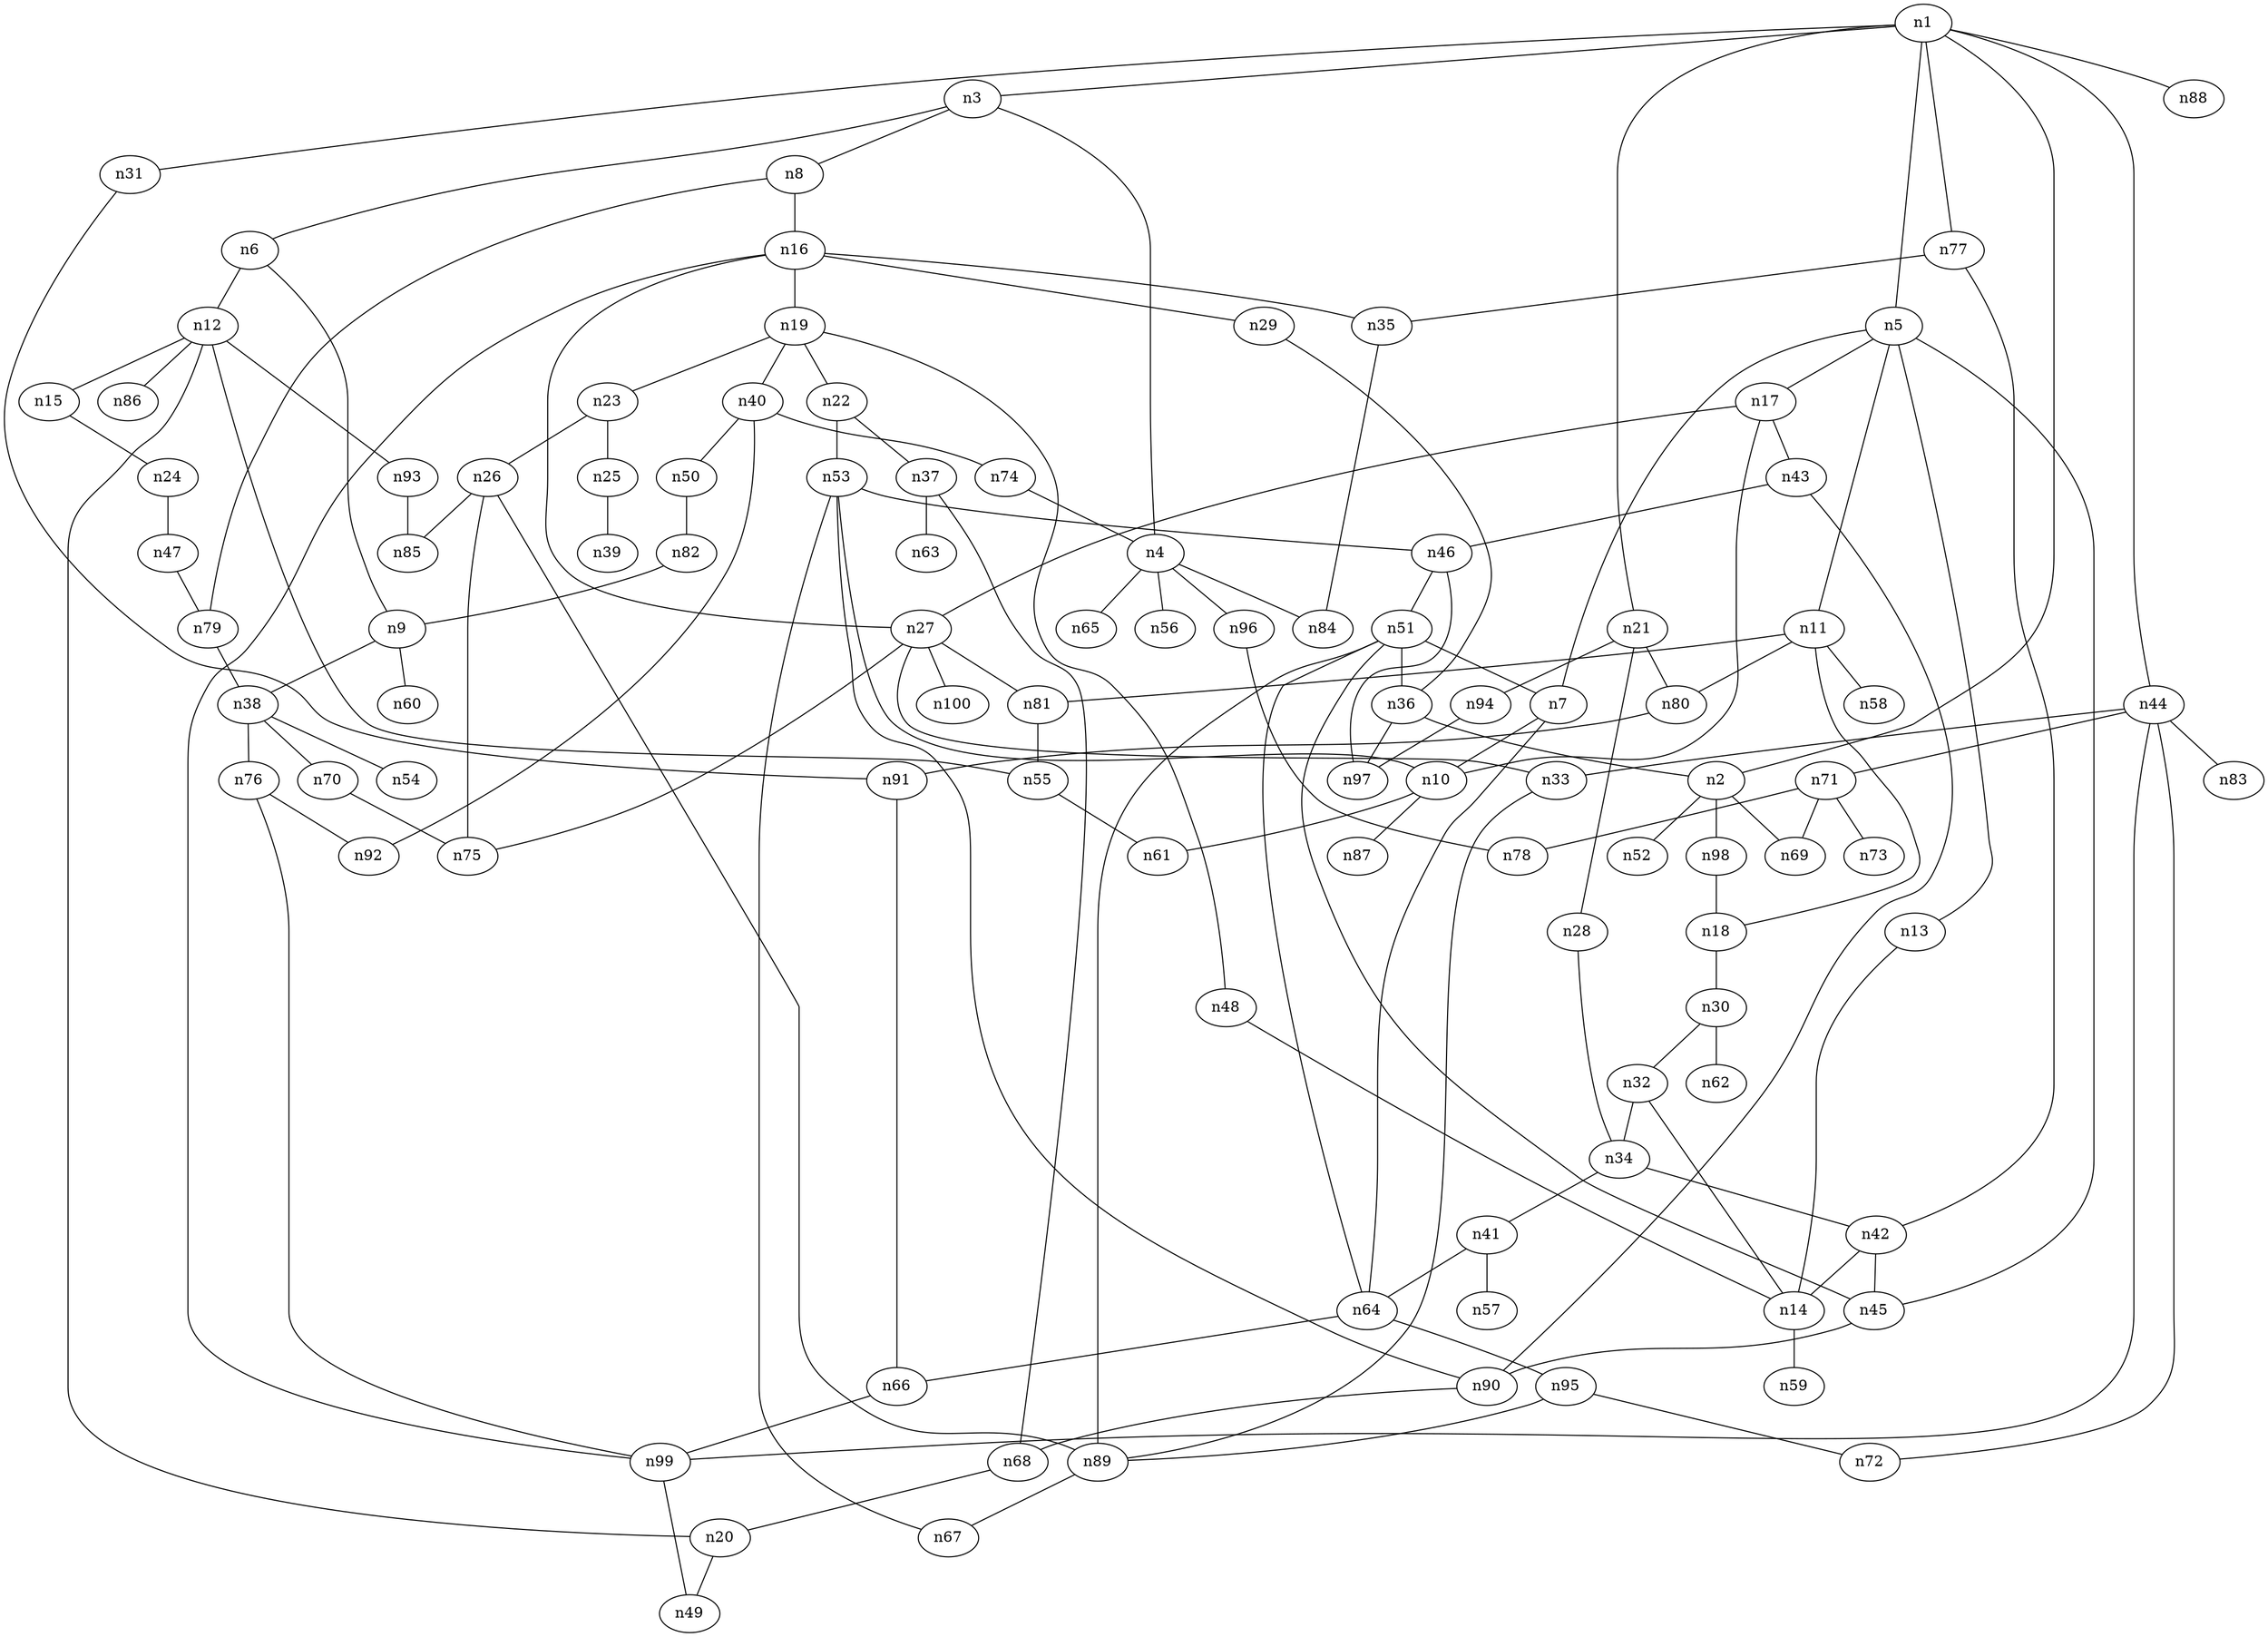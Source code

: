 graph {
n1 [label="n1"];
n2 [label="n2"];
n3 [label="n3"];
n4 [label="n4"];
n5 [label="n5"];
n6 [label="n6"];
n7 [label="n7"];
n8 [label="n8"];
n9 [label="n9"];
n10 [label="n10"];
n11 [label="n11"];
n12 [label="n12"];
n13 [label="n13"];
n14 [label="n14"];
n15 [label="n15"];
n16 [label="n16"];
n17 [label="n17"];
n18 [label="n18"];
n19 [label="n19"];
n20 [label="n20"];
n21 [label="n21"];
n22 [label="n22"];
n23 [label="n23"];
n24 [label="n24"];
n25 [label="n25"];
n26 [label="n26"];
n27 [label="n27"];
n28 [label="n28"];
n29 [label="n29"];
n30 [label="n30"];
n31 [label="n31"];
n32 [label="n32"];
n33 [label="n33"];
n34 [label="n34"];
n35 [label="n35"];
n36 [label="n36"];
n37 [label="n37"];
n38 [label="n38"];
n39 [label="n39"];
n40 [label="n40"];
n41 [label="n41"];
n42 [label="n42"];
n43 [label="n43"];
n44 [label="n44"];
n45 [label="n45"];
n46 [label="n46"];
n47 [label="n47"];
n48 [label="n48"];
n49 [label="n49"];
n50 [label="n50"];
n51 [label="n51"];
n52 [label="n52"];
n53 [label="n53"];
n54 [label="n54"];
n55 [label="n55"];
n56 [label="n56"];
n57 [label="n57"];
n58 [label="n58"];
n59 [label="n59"];
n60 [label="n60"];
n61 [label="n61"];
n62 [label="n62"];
n63 [label="n63"];
n64 [label="n64"];
n65 [label="n65"];
n66 [label="n66"];
n67 [label="n67"];
n68 [label="n68"];
n69 [label="n69"];
n70 [label="n70"];
n71 [label="n71"];
n72 [label="n72"];
n73 [label="n73"];
n74 [label="n74"];
n75 [label="n75"];
n76 [label="n76"];
n77 [label="n77"];
n78 [label="n78"];
n79 [label="n79"];
n80 [label="n80"];
n81 [label="n81"];
n82 [label="n82"];
n83 [label="n83"];
n84 [label="n84"];
n85 [label="n85"];
n86 [label="n86"];
n87 [label="n87"];
n88 [label="n88"];
n89 [label="n89"];
n90 [label="n90"];
n91 [label="n91"];
n92 [label="n92"];
n93 [label="n93"];
n94 [label="n94"];
n95 [label="n95"];
n96 [label="n96"];
n97 [label="n97"];
n98 [label="n98"];
n99 [label="n99"];
n100 [label="n100"];

n1--n2;
n1--n3;
n3--n4;
n1--n5;
n3--n6;
n5--n7;
n3--n8;
n6--n9;
n7--n10;
n5--n11;
n6--n12;
n5--n13;
n13--n14;
n12--n15;
n8--n16;
n5--n17;
n11--n18;
n16--n19;
n12--n20;
n1--n21;
n19--n22;
n19--n23;
n15--n24;
n23--n25;
n23--n26;
n17--n27;
n21--n28;
n16--n29;
n18--n30;
n1--n31;
n14--n32;
n27--n33;
n32--n34;
n16--n35;
n29--n36;
n22--n37;
n9--n38;
n25--n39;
n19--n40;
n34--n41;
n34--n42;
n17--n43;
n1--n44;
n42--n45;
n43--n46;
n24--n47;
n19--n48;
n20--n49;
n40--n50;
n46--n51;
n2--n52;
n10--n53;
n38--n54;
n12--n55;
n4--n56;
n41--n57;
n11--n58;
n14--n59;
n9--n60;
n55--n61;
n30--n62;
n37--n63;
n41--n64;
n4--n65;
n64--n66;
n53--n67;
n37--n68;
n2--n69;
n38--n70;
n44--n71;
n44--n72;
n71--n73;
n40--n74;
n27--n75;
n38--n76;
n1--n77;
n71--n78;
n47--n79;
n11--n80;
n27--n81;
n50--n82;
n44--n83;
n35--n84;
n26--n85;
n12--n86;
n10--n87;
n1--n88;
n33--n89;
n53--n90;
n31--n91;
n76--n92;
n12--n93;
n21--n94;
n64--n95;
n4--n96;
n94--n97;
n2--n98;
n66--n99;
n27--n100;
n51--n89;
n95--n72;
n96--n78;
n70--n75;
n77--n35;
n53--n46;
n26--n75;
n11--n81;
n51--n64;
n91--n66;
n40--n92;
n68--n20;
n80--n91;
n43--n90;
n44--n33;
n51--n45;
n74--n4;
n46--n97;
n95--n89;
n5--n45;
n51--n36;
n30--n32;
n21--n80;
n89--n67;
n45--n90;
n93--n85;
n26--n89;
n81--n55;
n36--n97;
n22--n53;
n4--n84;
n16--n27;
n98--n18;
n77--n42;
n10--n61;
n48--n14;
n8--n79;
n42--n14;
n79--n38;
n71--n69;
n7--n64;
n17--n10;
n76--n99;
n82--n9;
n51--n7;
n28--n34;
n99--n49;
n36--n2;
n16--n99;
n90--n68;
n44--n99;

}